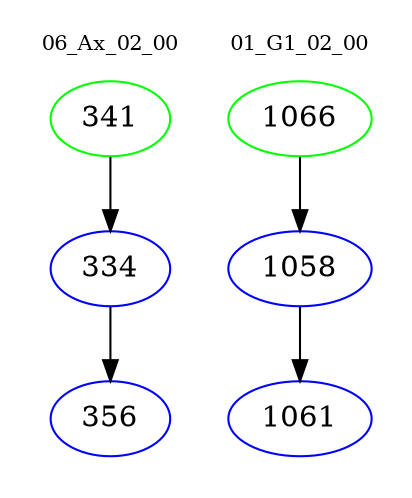 digraph{
subgraph cluster_0 {
color = white
label = "06_Ax_02_00";
fontsize=10;
T0_341 [label="341", color="green"]
T0_341 -> T0_334 [color="black"]
T0_334 [label="334", color="blue"]
T0_334 -> T0_356 [color="black"]
T0_356 [label="356", color="blue"]
}
subgraph cluster_1 {
color = white
label = "01_G1_02_00";
fontsize=10;
T1_1066 [label="1066", color="green"]
T1_1066 -> T1_1058 [color="black"]
T1_1058 [label="1058", color="blue"]
T1_1058 -> T1_1061 [color="black"]
T1_1061 [label="1061", color="blue"]
}
}
